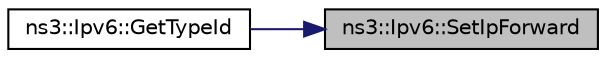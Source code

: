 digraph "ns3::Ipv6::SetIpForward"
{
 // LATEX_PDF_SIZE
  edge [fontname="Helvetica",fontsize="10",labelfontname="Helvetica",labelfontsize="10"];
  node [fontname="Helvetica",fontsize="10",shape=record];
  rankdir="RL";
  Node1 [label="ns3::Ipv6::SetIpForward",height=0.2,width=0.4,color="black", fillcolor="grey75", style="filled", fontcolor="black",tooltip="Set IPv6 forwarding state."];
  Node1 -> Node2 [dir="back",color="midnightblue",fontsize="10",style="solid",fontname="Helvetica"];
  Node2 [label="ns3::Ipv6::GetTypeId",height=0.2,width=0.4,color="black", fillcolor="white", style="filled",URL="$classns3_1_1_ipv6.html#a286c4af336a746ceb5cfd655da1a42dd",tooltip="Get the type ID."];
}
